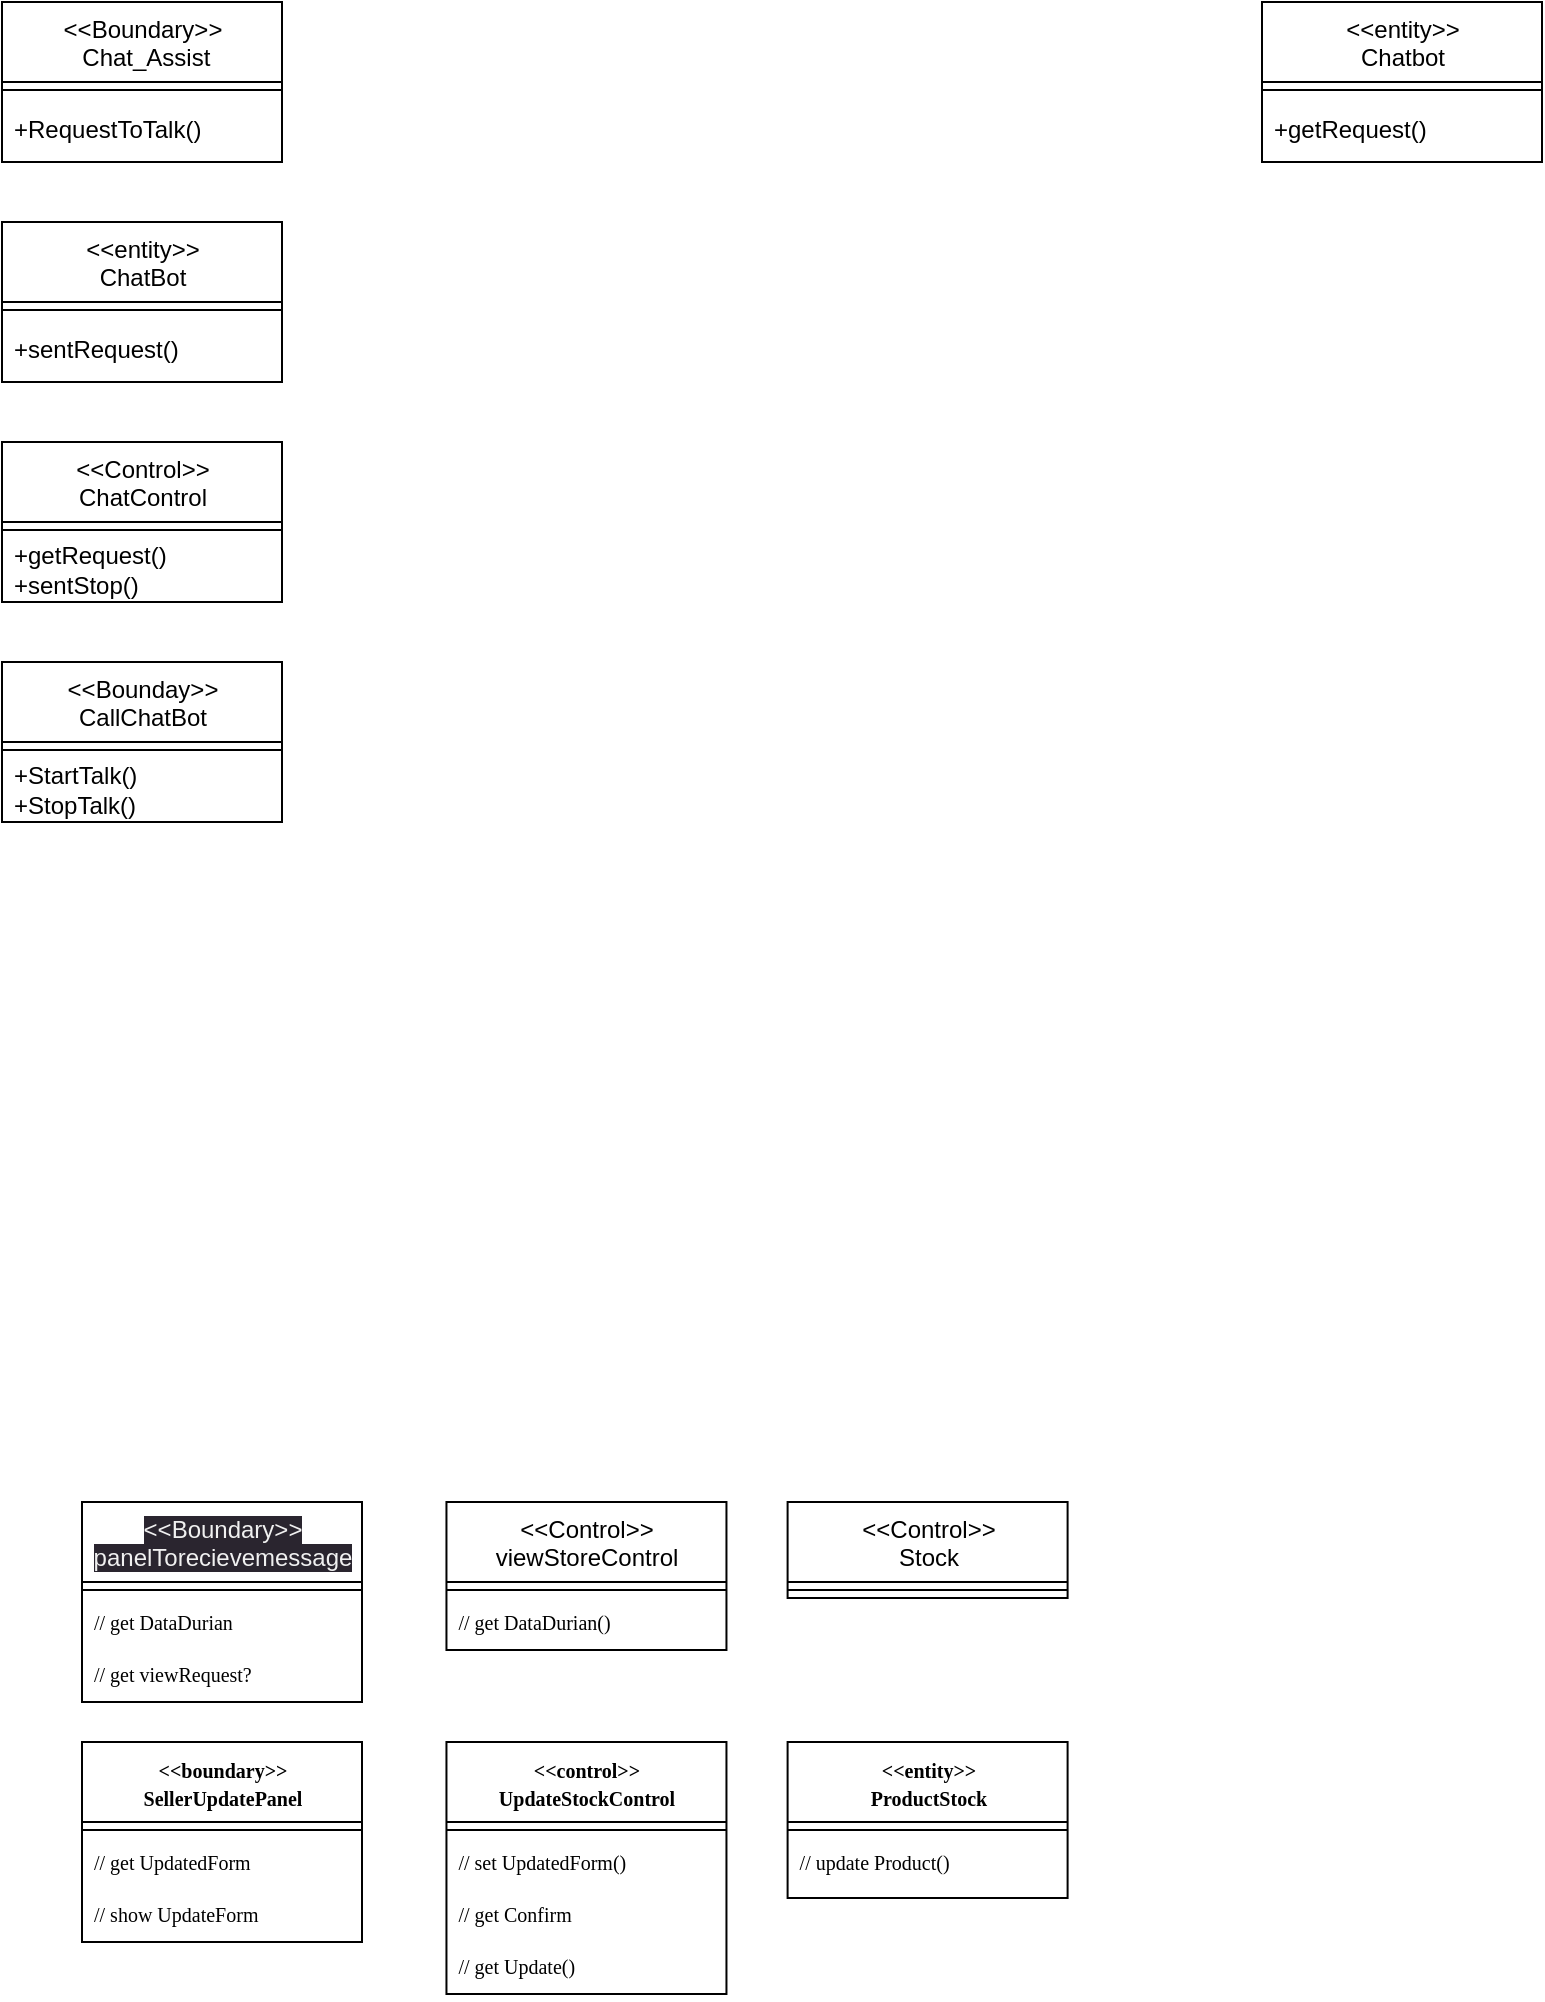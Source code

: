 <mxfile>
    <diagram id="OwlbNU0WQLuoz6baEbYH" name="Page-1">
        <mxGraphModel dx="1216" dy="707" grid="1" gridSize="10" guides="1" tooltips="1" connect="1" arrows="1" fold="1" page="1" pageScale="1" pageWidth="850" pageHeight="1100" math="0" shadow="0">
            <root>
                <mxCell id="0"/>
                <mxCell id="1" parent="0"/>
                <mxCell id="17" value="&amp;lt;&amp;lt;entity&amp;gt;&amp;gt;&lt;br&gt;Chatbot" style="swimlane;fontStyle=0;align=center;verticalAlign=top;childLayout=stackLayout;horizontal=1;startSize=40;horizontalStack=0;resizeParent=1;resizeParentMax=0;resizeLast=0;collapsible=0;marginBottom=0;html=1;" parent="1" vertex="1">
                    <mxGeometry x="660" y="50" width="140" height="80" as="geometry"/>
                </mxCell>
                <mxCell id="18" value="" style="line;strokeWidth=1;fillColor=none;align=left;verticalAlign=middle;spacingTop=-1;spacingLeft=3;spacingRight=3;rotatable=0;labelPosition=right;points=[];portConstraint=eastwest;" parent="17" vertex="1">
                    <mxGeometry y="40" width="140" height="8" as="geometry"/>
                </mxCell>
                <mxCell id="19" value="+getRequest()" style="html=1;strokeColor=none;fillColor=none;align=left;verticalAlign=middle;spacingLeft=4;spacingRight=4;rotatable=0;points=[[0,0.5],[1,0.5]];resizeWidth=1;" parent="17" vertex="1">
                    <mxGeometry y="48" width="140" height="32" as="geometry"/>
                </mxCell>
                <mxCell id="20" value="&amp;lt;&amp;lt;Boundary&amp;gt;&amp;gt;&lt;br&gt;&amp;nbsp;Chat_Assist" style="swimlane;fontStyle=0;align=center;verticalAlign=top;childLayout=stackLayout;horizontal=1;startSize=40;horizontalStack=0;resizeParent=1;resizeParentMax=0;resizeLast=0;collapsible=0;marginBottom=0;html=1;" parent="1" vertex="1">
                    <mxGeometry x="30" y="50" width="140" height="80" as="geometry"/>
                </mxCell>
                <mxCell id="21" value="" style="line;strokeWidth=1;fillColor=none;align=left;verticalAlign=middle;spacingTop=-1;spacingLeft=3;spacingRight=3;rotatable=0;labelPosition=right;points=[];portConstraint=eastwest;" parent="20" vertex="1">
                    <mxGeometry y="40" width="140" height="8" as="geometry"/>
                </mxCell>
                <mxCell id="22" value="+RequestToTalk()" style="html=1;strokeColor=none;fillColor=none;align=left;verticalAlign=middle;spacingLeft=4;spacingRight=4;rotatable=0;points=[[0,0.5],[1,0.5]];resizeWidth=1;" parent="20" vertex="1">
                    <mxGeometry y="48" width="140" height="32" as="geometry"/>
                </mxCell>
                <mxCell id="23" value="&amp;lt;&amp;lt;Control&amp;gt;&amp;gt;&lt;br&gt;ChatControl" style="swimlane;fontStyle=0;align=center;verticalAlign=top;childLayout=stackLayout;horizontal=1;startSize=40;horizontalStack=0;resizeParent=1;resizeParentMax=0;resizeLast=0;collapsible=0;marginBottom=0;html=1;" parent="1" vertex="1">
                    <mxGeometry x="30" y="270" width="140" height="80" as="geometry"/>
                </mxCell>
                <mxCell id="24" value="" style="line;strokeWidth=1;fillColor=none;align=left;verticalAlign=middle;spacingTop=-1;spacingLeft=3;spacingRight=3;rotatable=0;labelPosition=right;points=[];portConstraint=eastwest;" parent="23" vertex="1">
                    <mxGeometry y="40" width="140" height="8" as="geometry"/>
                </mxCell>
                <mxCell id="25" value="+getRequest()&lt;br&gt;+sentStop()" style="html=1;strokeColor=none;fillColor=none;align=left;verticalAlign=middle;spacingLeft=4;spacingRight=4;rotatable=0;points=[[0,0.5],[1,0.5]];resizeWidth=1;" parent="23" vertex="1">
                    <mxGeometry y="48" width="140" height="32" as="geometry"/>
                </mxCell>
                <mxCell id="26" value="&amp;lt;&amp;lt;entity&amp;gt;&amp;gt;&lt;br&gt;ChatBot" style="swimlane;fontStyle=0;align=center;verticalAlign=top;childLayout=stackLayout;horizontal=1;startSize=40;horizontalStack=0;resizeParent=1;resizeParentMax=0;resizeLast=0;collapsible=0;marginBottom=0;html=1;" parent="1" vertex="1">
                    <mxGeometry x="30" y="160" width="140" height="80" as="geometry"/>
                </mxCell>
                <mxCell id="27" value="" style="line;strokeWidth=1;fillColor=none;align=left;verticalAlign=middle;spacingTop=-1;spacingLeft=3;spacingRight=3;rotatable=0;labelPosition=right;points=[];portConstraint=eastwest;" parent="26" vertex="1">
                    <mxGeometry y="40" width="140" height="8" as="geometry"/>
                </mxCell>
                <mxCell id="28" value="+sentRequest()" style="html=1;strokeColor=none;fillColor=none;align=left;verticalAlign=middle;spacingLeft=4;spacingRight=4;rotatable=0;points=[[0,0.5],[1,0.5]];resizeWidth=1;" parent="26" vertex="1">
                    <mxGeometry y="48" width="140" height="32" as="geometry"/>
                </mxCell>
                <mxCell id="29" value="&amp;lt;&amp;lt;Bounday&amp;gt;&amp;gt;&lt;br&gt;CallChatBot" style="swimlane;fontStyle=0;align=center;verticalAlign=top;childLayout=stackLayout;horizontal=1;startSize=40;horizontalStack=0;resizeParent=1;resizeParentMax=0;resizeLast=0;collapsible=0;marginBottom=0;html=1;" parent="1" vertex="1">
                    <mxGeometry x="30" y="380" width="140" height="80" as="geometry"/>
                </mxCell>
                <mxCell id="30" value="" style="line;strokeWidth=1;fillColor=none;align=left;verticalAlign=middle;spacingTop=-1;spacingLeft=3;spacingRight=3;rotatable=0;labelPosition=right;points=[];portConstraint=eastwest;" parent="29" vertex="1">
                    <mxGeometry y="40" width="140" height="8" as="geometry"/>
                </mxCell>
                <mxCell id="31" value="+StartTalk()&lt;br&gt;+StopTalk()" style="html=1;strokeColor=none;fillColor=none;align=left;verticalAlign=middle;spacingLeft=4;spacingRight=4;rotatable=0;points=[[0,0.5],[1,0.5]];resizeWidth=1;" parent="29" vertex="1">
                    <mxGeometry y="48" width="140" height="32" as="geometry"/>
                </mxCell>
                <mxCell id="6iTd1C4yVQYNruxptoIO-31" value="&lt;span style=&quot;font-family: Tahoma; font-size: 10px; font-weight: 700;&quot;&gt;&amp;lt;&amp;lt;boundary&amp;gt;&amp;gt;&lt;/span&gt;&lt;br style=&quot;padding: 0px; margin: 0px; font-family: Tahoma; font-size: 10px; font-weight: 700;&quot;&gt;&lt;span style=&quot;font-family: Tahoma; font-size: 10px; font-weight: 700;&quot;&gt;SellerUpdatePanel&lt;/span&gt;" style="swimlane;fontStyle=0;align=center;verticalAlign=top;childLayout=stackLayout;horizontal=1;startSize=40;horizontalStack=0;resizeParent=1;resizeParentMax=0;resizeLast=0;collapsible=0;marginBottom=0;html=1;" parent="1" vertex="1">
                    <mxGeometry x="70" y="920" width="140" height="100" as="geometry"/>
                </mxCell>
                <mxCell id="6iTd1C4yVQYNruxptoIO-32" value="" style="line;strokeWidth=1;fillColor=none;align=left;verticalAlign=middle;spacingTop=-1;spacingLeft=3;spacingRight=3;rotatable=0;labelPosition=right;points=[];portConstraint=eastwest;" parent="6iTd1C4yVQYNruxptoIO-31" vertex="1">
                    <mxGeometry y="40" width="140" height="8" as="geometry"/>
                </mxCell>
                <mxCell id="6iTd1C4yVQYNruxptoIO-33" value="// get UpdatedForm" style="text;strokeColor=none;fillColor=none;align=left;verticalAlign=top;spacingLeft=4;spacingRight=4;overflow=hidden;rotatable=0;points=[[0,0.5],[1,0.5]];portConstraint=eastwest;strokeWidth=0;fontFamily=Tahoma;fontSize=10;" parent="6iTd1C4yVQYNruxptoIO-31" vertex="1">
                    <mxGeometry y="48" width="140" height="26" as="geometry"/>
                </mxCell>
                <mxCell id="6iTd1C4yVQYNruxptoIO-34" value="// show UpdateForm" style="text;strokeColor=none;fillColor=none;align=left;verticalAlign=top;spacingLeft=4;spacingRight=4;overflow=hidden;rotatable=0;points=[[0,0.5],[1,0.5]];portConstraint=eastwest;strokeWidth=0;fontFamily=Tahoma;fontSize=10;" parent="6iTd1C4yVQYNruxptoIO-31" vertex="1">
                    <mxGeometry y="74" width="140" height="26" as="geometry"/>
                </mxCell>
                <mxCell id="6iTd1C4yVQYNruxptoIO-35" value="&lt;span style=&quot;font-family: Tahoma; font-size: 10px; font-weight: 700;&quot;&gt;&amp;lt;&amp;lt;control&amp;gt;&amp;gt;&lt;/span&gt;&lt;br style=&quot;padding: 0px; margin: 0px; font-family: Tahoma; font-size: 10px; font-weight: 700;&quot;&gt;&lt;span style=&quot;font-family: Tahoma; font-size: 10px; font-weight: 700;&quot;&gt;UpdateStockControl&lt;/span&gt;" style="swimlane;fontStyle=0;align=center;verticalAlign=top;childLayout=stackLayout;horizontal=1;startSize=40;horizontalStack=0;resizeParent=1;resizeParentMax=0;resizeLast=0;collapsible=0;marginBottom=0;html=1;" parent="1" vertex="1">
                    <mxGeometry x="252.23" y="920" width="140" height="126" as="geometry"/>
                </mxCell>
                <mxCell id="6iTd1C4yVQYNruxptoIO-36" value="" style="line;strokeWidth=1;fillColor=none;align=left;verticalAlign=middle;spacingTop=-1;spacingLeft=3;spacingRight=3;rotatable=0;labelPosition=right;points=[];portConstraint=eastwest;" parent="6iTd1C4yVQYNruxptoIO-35" vertex="1">
                    <mxGeometry y="40" width="140" height="8" as="geometry"/>
                </mxCell>
                <mxCell id="6iTd1C4yVQYNruxptoIO-37" value="// set UpdatedForm()" style="text;strokeColor=none;fillColor=none;align=left;verticalAlign=top;spacingLeft=4;spacingRight=4;overflow=hidden;rotatable=0;points=[[0,0.5],[1,0.5]];portConstraint=eastwest;strokeWidth=0;fontFamily=Tahoma;fontSize=10;" parent="6iTd1C4yVQYNruxptoIO-35" vertex="1">
                    <mxGeometry y="48" width="140" height="26" as="geometry"/>
                </mxCell>
                <mxCell id="6iTd1C4yVQYNruxptoIO-38" value="// get Confirm" style="text;strokeColor=none;fillColor=none;align=left;verticalAlign=top;spacingLeft=4;spacingRight=4;overflow=hidden;rotatable=0;points=[[0,0.5],[1,0.5]];portConstraint=eastwest;strokeWidth=0;fontFamily=Tahoma;fontSize=10;" parent="6iTd1C4yVQYNruxptoIO-35" vertex="1">
                    <mxGeometry y="74" width="140" height="26" as="geometry"/>
                </mxCell>
                <mxCell id="6iTd1C4yVQYNruxptoIO-39" value="// get Update()" style="text;strokeColor=none;fillColor=none;align=left;verticalAlign=top;spacingLeft=4;spacingRight=4;overflow=hidden;rotatable=0;points=[[0,0.5],[1,0.5]];portConstraint=eastwest;strokeWidth=0;fontFamily=Tahoma;fontSize=10;" parent="6iTd1C4yVQYNruxptoIO-35" vertex="1">
                    <mxGeometry y="100" width="140" height="26" as="geometry"/>
                </mxCell>
                <mxCell id="6iTd1C4yVQYNruxptoIO-40" value="&lt;span style=&quot;font-family: Tahoma; font-size: 10px; font-weight: 700;&quot;&gt;&amp;lt;&amp;lt;entity&amp;gt;&amp;gt;&lt;/span&gt;&lt;br style=&quot;padding: 0px; margin: 0px; font-family: Tahoma; font-size: 10px; font-weight: 700;&quot;&gt;&lt;span style=&quot;font-family: Tahoma; font-size: 10px; font-weight: 700;&quot;&gt;ProductStock&lt;/span&gt;" style="swimlane;fontStyle=0;align=center;verticalAlign=top;childLayout=stackLayout;horizontal=1;startSize=40;horizontalStack=0;resizeParent=1;resizeParentMax=0;resizeLast=0;collapsible=0;marginBottom=0;html=1;" parent="1" vertex="1">
                    <mxGeometry x="422.8" y="920" width="140" height="78" as="geometry"/>
                </mxCell>
                <mxCell id="6iTd1C4yVQYNruxptoIO-41" value="" style="line;strokeWidth=1;fillColor=none;align=left;verticalAlign=middle;spacingTop=-1;spacingLeft=3;spacingRight=3;rotatable=0;labelPosition=right;points=[];portConstraint=eastwest;" parent="6iTd1C4yVQYNruxptoIO-40" vertex="1">
                    <mxGeometry y="40" width="140" height="8" as="geometry"/>
                </mxCell>
                <mxCell id="6iTd1C4yVQYNruxptoIO-42" value="// update Product()" style="text;strokeColor=none;fillColor=none;align=left;verticalAlign=top;spacingLeft=4;spacingRight=4;overflow=hidden;rotatable=0;points=[[0,0.5],[1,0.5]];portConstraint=eastwest;strokeWidth=0;fontFamily=Tahoma;fontSize=10;" parent="6iTd1C4yVQYNruxptoIO-40" vertex="1">
                    <mxGeometry y="48" width="140" height="30" as="geometry"/>
                </mxCell>
                <mxCell id="6iTd1C4yVQYNruxptoIO-43" value="&lt;span style=&quot;color: rgb(240, 240, 240); font-family: Helvetica; font-size: 12px; font-style: normal; font-variant-ligatures: normal; font-variant-caps: normal; font-weight: 400; letter-spacing: normal; orphans: 2; text-align: center; text-indent: 0px; text-transform: none; widows: 2; word-spacing: 0px; -webkit-text-stroke-width: 0px; background-color: rgb(42, 37, 47); text-decoration-thickness: initial; text-decoration-style: initial; text-decoration-color: initial; float: none; display: inline !important;&quot;&gt;&amp;lt;&amp;lt;Boundary&amp;gt;&amp;gt;&lt;/span&gt;&lt;br style=&quot;border-color: rgb(0, 0, 0); color: rgb(240, 240, 240); font-family: Helvetica; font-size: 12px; font-style: normal; font-variant-ligatures: normal; font-variant-caps: normal; font-weight: 400; letter-spacing: normal; orphans: 2; text-align: center; text-indent: 0px; text-transform: none; widows: 2; word-spacing: 0px; -webkit-text-stroke-width: 0px; background-color: rgb(42, 37, 47); text-decoration-thickness: initial; text-decoration-style: initial; text-decoration-color: initial;&quot;&gt;&lt;span style=&quot;color: rgb(240, 240, 240); font-family: Helvetica; font-size: 12px; font-style: normal; font-variant-ligatures: normal; font-variant-caps: normal; font-weight: 400; letter-spacing: normal; orphans: 2; text-align: center; text-indent: 0px; text-transform: none; widows: 2; word-spacing: 0px; -webkit-text-stroke-width: 0px; background-color: rgb(42, 37, 47); text-decoration-thickness: initial; text-decoration-style: initial; text-decoration-color: initial; float: none; display: inline !important;&quot;&gt;panelTorecievemessage&lt;/span&gt;&lt;br&gt;" style="swimlane;fontStyle=0;align=center;verticalAlign=top;childLayout=stackLayout;horizontal=1;startSize=40;horizontalStack=0;resizeParent=1;resizeParentMax=0;resizeLast=0;collapsible=0;marginBottom=0;html=1;" parent="1" vertex="1">
                    <mxGeometry x="70" y="800" width="140" height="100" as="geometry"/>
                </mxCell>
                <mxCell id="6iTd1C4yVQYNruxptoIO-44" value="" style="line;strokeWidth=1;fillColor=none;align=left;verticalAlign=middle;spacingTop=-1;spacingLeft=3;spacingRight=3;rotatable=0;labelPosition=right;points=[];portConstraint=eastwest;" parent="6iTd1C4yVQYNruxptoIO-43" vertex="1">
                    <mxGeometry y="40" width="140" height="8" as="geometry"/>
                </mxCell>
                <mxCell id="6iTd1C4yVQYNruxptoIO-45" value="// get DataDurian" style="text;strokeColor=none;fillColor=none;align=left;verticalAlign=top;spacingLeft=4;spacingRight=4;overflow=hidden;rotatable=0;points=[[0,0.5],[1,0.5]];portConstraint=eastwest;strokeWidth=0;fontFamily=Tahoma;fontSize=10;" parent="6iTd1C4yVQYNruxptoIO-43" vertex="1">
                    <mxGeometry y="48" width="140" height="26" as="geometry"/>
                </mxCell>
                <mxCell id="6iTd1C4yVQYNruxptoIO-46" value="// get viewRequest?" style="text;strokeColor=none;fillColor=none;align=left;verticalAlign=top;spacingLeft=4;spacingRight=4;overflow=hidden;rotatable=0;points=[[0,0.5],[1,0.5]];portConstraint=eastwest;strokeWidth=0;fontFamily=Tahoma;fontSize=10;" parent="6iTd1C4yVQYNruxptoIO-43" vertex="1">
                    <mxGeometry y="74" width="140" height="26" as="geometry"/>
                </mxCell>
                <mxCell id="6iTd1C4yVQYNruxptoIO-47" value="&lt;span style=&quot;&quot;&gt;&amp;lt;&amp;lt;Control&amp;gt;&amp;gt;&lt;/span&gt;&lt;br style=&quot;&quot;&gt;&lt;span style=&quot;&quot;&gt;viewStoreControl&lt;/span&gt;" style="swimlane;fontStyle=0;align=center;verticalAlign=top;childLayout=stackLayout;horizontal=1;startSize=40;horizontalStack=0;resizeParent=1;resizeParentMax=0;resizeLast=0;collapsible=0;marginBottom=0;html=1;" parent="1" vertex="1">
                    <mxGeometry x="252.23" y="800" width="140" height="74" as="geometry"/>
                </mxCell>
                <mxCell id="6iTd1C4yVQYNruxptoIO-48" value="" style="line;strokeWidth=1;fillColor=none;align=left;verticalAlign=middle;spacingTop=-1;spacingLeft=3;spacingRight=3;rotatable=0;labelPosition=right;points=[];portConstraint=eastwest;" parent="6iTd1C4yVQYNruxptoIO-47" vertex="1">
                    <mxGeometry y="40" width="140" height="8" as="geometry"/>
                </mxCell>
                <mxCell id="6iTd1C4yVQYNruxptoIO-49" value="// get DataDurian()" style="text;strokeColor=none;fillColor=none;align=left;verticalAlign=top;spacingLeft=4;spacingRight=4;overflow=hidden;rotatable=0;points=[[0,0.5],[1,0.5]];portConstraint=eastwest;strokeWidth=0;fontFamily=Tahoma;fontSize=10;" parent="6iTd1C4yVQYNruxptoIO-47" vertex="1">
                    <mxGeometry y="48" width="140" height="26" as="geometry"/>
                </mxCell>
                <mxCell id="6iTd1C4yVQYNruxptoIO-50" value="&lt;span style=&quot;&quot;&gt;&amp;lt;&amp;lt;Control&amp;gt;&amp;gt;&lt;/span&gt;&lt;br style=&quot;&quot;&gt;Stock" style="swimlane;fontStyle=0;align=center;verticalAlign=top;childLayout=stackLayout;horizontal=1;startSize=40;horizontalStack=0;resizeParent=1;resizeParentMax=0;resizeLast=0;collapsible=0;marginBottom=0;html=1;" parent="1" vertex="1">
                    <mxGeometry x="422.8" y="800" width="140" height="48" as="geometry"/>
                </mxCell>
                <mxCell id="6iTd1C4yVQYNruxptoIO-51" value="" style="line;strokeWidth=1;fillColor=none;align=left;verticalAlign=middle;spacingTop=-1;spacingLeft=3;spacingRight=3;rotatable=0;labelPosition=right;points=[];portConstraint=eastwest;" parent="6iTd1C4yVQYNruxptoIO-50" vertex="1">
                    <mxGeometry y="40" width="140" height="8" as="geometry"/>
                </mxCell>
            </root>
        </mxGraphModel>
    </diagram>
</mxfile>